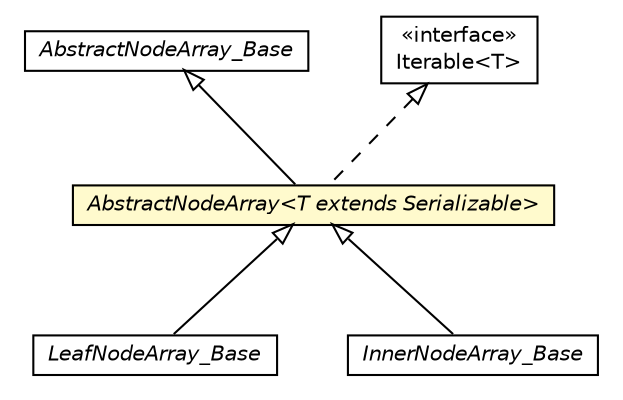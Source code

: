 #!/usr/local/bin/dot
#
# Class diagram 
# Generated by UMLGraph version 5.1 (http://www.umlgraph.org/)
#

digraph G {
	edge [fontname="Helvetica",fontsize=10,labelfontname="Helvetica",labelfontsize=10];
	node [fontname="Helvetica",fontsize=10,shape=plaintext];
	nodesep=0.25;
	ranksep=0.5;
	// pt.ist.fenixframework.adt.bplustree.LeafNodeArray_Base
	c27088 [label=<<table title="pt.ist.fenixframework.adt.bplustree.LeafNodeArray_Base" border="0" cellborder="1" cellspacing="0" cellpadding="2" port="p" href="./LeafNodeArray_Base.html">
		<tr><td><table border="0" cellspacing="0" cellpadding="1">
<tr><td align="center" balign="center"><font face="Helvetica-Oblique"> LeafNodeArray_Base </font></td></tr>
		</table></td></tr>
		</table>>, fontname="Helvetica", fontcolor="black", fontsize=10.0];
	// pt.ist.fenixframework.adt.bplustree.InnerNodeArray_Base
	c27093 [label=<<table title="pt.ist.fenixframework.adt.bplustree.InnerNodeArray_Base" border="0" cellborder="1" cellspacing="0" cellpadding="2" port="p" href="./InnerNodeArray_Base.html">
		<tr><td><table border="0" cellspacing="0" cellpadding="1">
<tr><td align="center" balign="center"><font face="Helvetica-Oblique"> InnerNodeArray_Base </font></td></tr>
		</table></td></tr>
		</table>>, fontname="Helvetica", fontcolor="black", fontsize=10.0];
	// pt.ist.fenixframework.adt.bplustree.AbstractNodeArray_Base
	c27102 [label=<<table title="pt.ist.fenixframework.adt.bplustree.AbstractNodeArray_Base" border="0" cellborder="1" cellspacing="0" cellpadding="2" port="p" href="./AbstractNodeArray_Base.html">
		<tr><td><table border="0" cellspacing="0" cellpadding="1">
<tr><td align="center" balign="center"><font face="Helvetica-Oblique"> AbstractNodeArray_Base </font></td></tr>
		</table></td></tr>
		</table>>, fontname="Helvetica", fontcolor="black", fontsize=10.0];
	// pt.ist.fenixframework.adt.bplustree.AbstractNodeArray<T extends java.io.Serializable>
	c27103 [label=<<table title="pt.ist.fenixframework.adt.bplustree.AbstractNodeArray" border="0" cellborder="1" cellspacing="0" cellpadding="2" port="p" bgcolor="lemonChiffon" href="./AbstractNodeArray.html">
		<tr><td><table border="0" cellspacing="0" cellpadding="1">
<tr><td align="center" balign="center"><font face="Helvetica-Oblique"> AbstractNodeArray&lt;T extends Serializable&gt; </font></td></tr>
		</table></td></tr>
		</table>>, fontname="Helvetica", fontcolor="black", fontsize=10.0];
	//pt.ist.fenixframework.adt.bplustree.LeafNodeArray_Base extends pt.ist.fenixframework.adt.bplustree.AbstractNodeArray
	c27103:p -> c27088:p [dir=back,arrowtail=empty];
	//pt.ist.fenixframework.adt.bplustree.InnerNodeArray_Base extends pt.ist.fenixframework.adt.bplustree.AbstractNodeArray
	c27103:p -> c27093:p [dir=back,arrowtail=empty];
	//pt.ist.fenixframework.adt.bplustree.AbstractNodeArray<T extends java.io.Serializable> extends pt.ist.fenixframework.adt.bplustree.AbstractNodeArray_Base
	c27102:p -> c27103:p [dir=back,arrowtail=empty];
	//pt.ist.fenixframework.adt.bplustree.AbstractNodeArray<T extends java.io.Serializable> implements java.lang.Iterable<T>
	c27154:p -> c27103:p [dir=back,arrowtail=empty,style=dashed];
	// java.lang.Iterable<T>
	c27154 [label=<<table title="java.lang.Iterable" border="0" cellborder="1" cellspacing="0" cellpadding="2" port="p" href="http://java.sun.com/j2se/1.4.2/docs/api/java/lang/Iterable.html">
		<tr><td><table border="0" cellspacing="0" cellpadding="1">
<tr><td align="center" balign="center"> &#171;interface&#187; </td></tr>
<tr><td align="center" balign="center"> Iterable&lt;T&gt; </td></tr>
		</table></td></tr>
		</table>>, fontname="Helvetica", fontcolor="black", fontsize=10.0];
}

